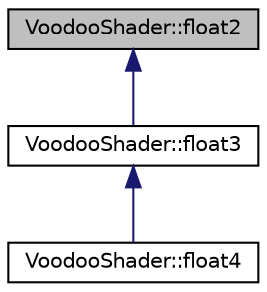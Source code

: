 digraph G
{
  edge [fontname="Helvetica",fontsize="10",labelfontname="Helvetica",labelfontsize="10"];
  node [fontname="Helvetica",fontsize="10",shape=record];
  Node1 [label="VoodooShader::float2",height=0.2,width=0.4,color="black", fillcolor="grey75", style="filled" fontcolor="black"];
  Node1 -> Node2 [dir="back",color="midnightblue",fontsize="10",style="solid",fontname="Helvetica"];
  Node2 [label="VoodooShader::float3",height=0.2,width=0.4,color="black", fillcolor="white", style="filled",URL="$struct_voodoo_shader_1_1float3.html"];
  Node2 -> Node3 [dir="back",color="midnightblue",fontsize="10",style="solid",fontname="Helvetica"];
  Node3 [label="VoodooShader::float4",height=0.2,width=0.4,color="black", fillcolor="white", style="filled",URL="$struct_voodoo_shader_1_1float4.html"];
}
